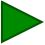 <mxfile version="13.0.2" type="device"><diagram id="RbxRJrtd-qXBVRdMSDRr" name="Page-1"><mxGraphModel dx="1422" dy="728" grid="1" gridSize="10" guides="1" tooltips="1" connect="1" arrows="1" fold="1" page="1" pageScale="1" pageWidth="850" pageHeight="1100" math="0" shadow="0"><root><mxCell id="0"/><mxCell id="1" parent="0"/><mxCell id="_IzxY1e_3Ejsozs38Thr-1" value="" style="triangle;whiteSpace=wrap;html=1;fillColor=#008a00;strokeColor=#005700;fontColor=#ffffff;" vertex="1" parent="1"><mxGeometry x="410" y="350" width="20" height="20" as="geometry"/></mxCell></root></mxGraphModel></diagram></mxfile>